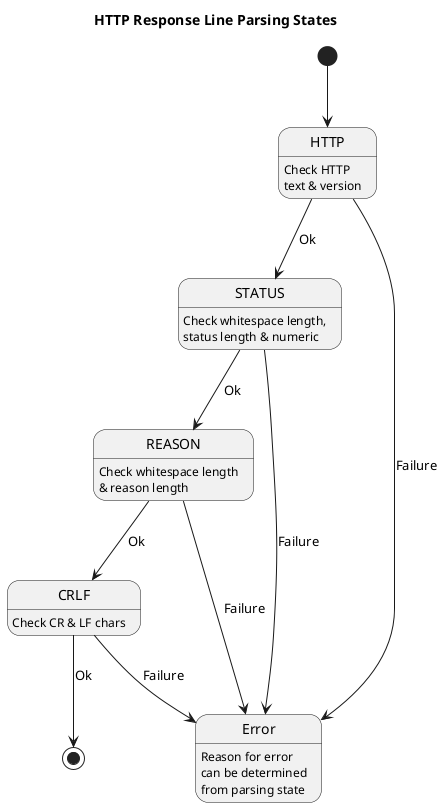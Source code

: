 @startuml

'Copyright (c) 2013-2015 Ken Barker

title HTTP Response Line Parsing States

[*] --> HTTP

HTTP : Check HTTP
HTTP : text & version
HTTP --> STATUS : Ok
HTTP --> Error : Failure

STATUS : Check whitespace length,
STATUS : status length & numeric
STATUS --> REASON : Ok
STATUS --> Error : Failure

REASON : Check whitespace length
REASON : & reason length
REASON --> CRLF : Ok
REASON --> Error : Failure

CRLF : Check CR & LF chars
CRLF --> [*] : Ok
CRLF --> Error : Failure

Error : Reason for error
Error : can be determined
Error : from parsing state

@enduml